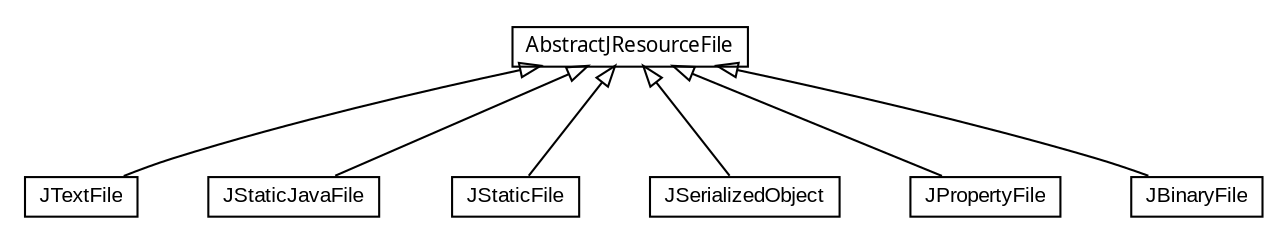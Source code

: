 #!/usr/local/bin/dot
#
# Class diagram 
# Generated by UMLGraph version 5.1 (http://www.umlgraph.org/)
#

digraph G {
	edge [fontname="arial",fontsize=10,labelfontname="arial",labelfontsize=10];
	node [fontname="arial",fontsize=10,shape=plaintext];
	nodesep=0.25;
	ranksep=0.5;
	// com.helger.jcodemodel.fmt.JTextFile
	c223 [label=<<table title="com.helger.jcodemodel.fmt.JTextFile" border="0" cellborder="1" cellspacing="0" cellpadding="2" port="p" href="./JTextFile.html">
		<tr><td><table border="0" cellspacing="0" cellpadding="1">
<tr><td align="center" balign="center"> JTextFile </td></tr>
		</table></td></tr>
		</table>>, fontname="arial", fontcolor="black", fontsize=10.0];
	// com.helger.jcodemodel.fmt.JStaticJavaFile
	c224 [label=<<table title="com.helger.jcodemodel.fmt.JStaticJavaFile" border="0" cellborder="1" cellspacing="0" cellpadding="2" port="p" href="./JStaticJavaFile.html">
		<tr><td><table border="0" cellspacing="0" cellpadding="1">
<tr><td align="center" balign="center"> JStaticJavaFile </td></tr>
		</table></td></tr>
		</table>>, fontname="arial", fontcolor="black", fontsize=10.0];
	// com.helger.jcodemodel.fmt.JStaticFile
	c225 [label=<<table title="com.helger.jcodemodel.fmt.JStaticFile" border="0" cellborder="1" cellspacing="0" cellpadding="2" port="p" href="./JStaticFile.html">
		<tr><td><table border="0" cellspacing="0" cellpadding="1">
<tr><td align="center" balign="center"> JStaticFile </td></tr>
		</table></td></tr>
		</table>>, fontname="arial", fontcolor="black", fontsize=10.0];
	// com.helger.jcodemodel.fmt.JSerializedObject
	c226 [label=<<table title="com.helger.jcodemodel.fmt.JSerializedObject" border="0" cellborder="1" cellspacing="0" cellpadding="2" port="p" href="./JSerializedObject.html">
		<tr><td><table border="0" cellspacing="0" cellpadding="1">
<tr><td align="center" balign="center"> JSerializedObject </td></tr>
		</table></td></tr>
		</table>>, fontname="arial", fontcolor="black", fontsize=10.0];
	// com.helger.jcodemodel.fmt.JPropertyFile
	c227 [label=<<table title="com.helger.jcodemodel.fmt.JPropertyFile" border="0" cellborder="1" cellspacing="0" cellpadding="2" port="p" href="./JPropertyFile.html">
		<tr><td><table border="0" cellspacing="0" cellpadding="1">
<tr><td align="center" balign="center"> JPropertyFile </td></tr>
		</table></td></tr>
		</table>>, fontname="arial", fontcolor="black", fontsize=10.0];
	// com.helger.jcodemodel.fmt.JBinaryFile
	c228 [label=<<table title="com.helger.jcodemodel.fmt.JBinaryFile" border="0" cellborder="1" cellspacing="0" cellpadding="2" port="p" href="./JBinaryFile.html">
		<tr><td><table border="0" cellspacing="0" cellpadding="1">
<tr><td align="center" balign="center"> JBinaryFile </td></tr>
		</table></td></tr>
		</table>>, fontname="arial", fontcolor="black", fontsize=10.0];
	// com.helger.jcodemodel.fmt.AbstractJResourceFile
	c229 [label=<<table title="com.helger.jcodemodel.fmt.AbstractJResourceFile" border="0" cellborder="1" cellspacing="0" cellpadding="2" port="p" href="./AbstractJResourceFile.html">
		<tr><td><table border="0" cellspacing="0" cellpadding="1">
<tr><td align="center" balign="center"><font face="ariali"> AbstractJResourceFile </font></td></tr>
		</table></td></tr>
		</table>>, fontname="arial", fontcolor="black", fontsize=10.0];
	//com.helger.jcodemodel.fmt.JTextFile extends com.helger.jcodemodel.fmt.AbstractJResourceFile
	c229:p -> c223:p [dir=back,arrowtail=empty];
	//com.helger.jcodemodel.fmt.JStaticJavaFile extends com.helger.jcodemodel.fmt.AbstractJResourceFile
	c229:p -> c224:p [dir=back,arrowtail=empty];
	//com.helger.jcodemodel.fmt.JStaticFile extends com.helger.jcodemodel.fmt.AbstractJResourceFile
	c229:p -> c225:p [dir=back,arrowtail=empty];
	//com.helger.jcodemodel.fmt.JSerializedObject extends com.helger.jcodemodel.fmt.AbstractJResourceFile
	c229:p -> c226:p [dir=back,arrowtail=empty];
	//com.helger.jcodemodel.fmt.JPropertyFile extends com.helger.jcodemodel.fmt.AbstractJResourceFile
	c229:p -> c227:p [dir=back,arrowtail=empty];
	//com.helger.jcodemodel.fmt.JBinaryFile extends com.helger.jcodemodel.fmt.AbstractJResourceFile
	c229:p -> c228:p [dir=back,arrowtail=empty];
}

